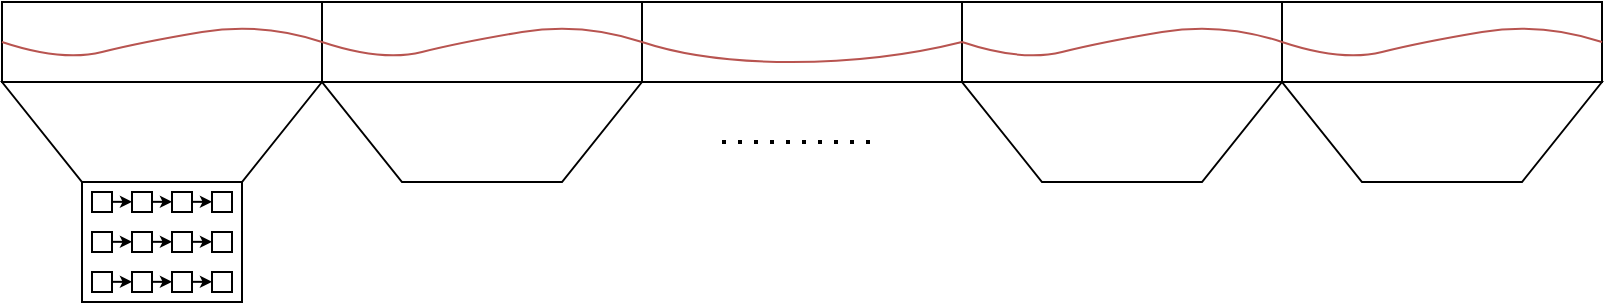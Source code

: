 <mxfile version="26.2.4">
  <diagram name="因果解耦学习" id="Xn1MKm5G6cUb3gmnLiGP">
    <mxGraphModel dx="153" dy="105" grid="1" gridSize="10" guides="1" tooltips="1" connect="1" arrows="1" fold="1" page="1" pageScale="1" pageWidth="827" pageHeight="1169" math="0" shadow="0">
      <root>
        <mxCell id="0" />
        <mxCell id="1" parent="0" />
        <mxCell id="1oDXLKxFo-u_jyNa0GS2-1" value="" style="rounded=0;whiteSpace=wrap;html=1;" vertex="1" parent="1">
          <mxGeometry x="10" y="40" width="160" height="40" as="geometry" />
        </mxCell>
        <mxCell id="1oDXLKxFo-u_jyNa0GS2-2" value="" style="rounded=0;whiteSpace=wrap;html=1;" vertex="1" parent="1">
          <mxGeometry x="170" y="40" width="160" height="40" as="geometry" />
        </mxCell>
        <mxCell id="1oDXLKxFo-u_jyNa0GS2-3" value="" style="rounded=0;whiteSpace=wrap;html=1;" vertex="1" parent="1">
          <mxGeometry x="330" y="40" width="160" height="40" as="geometry" />
        </mxCell>
        <mxCell id="1oDXLKxFo-u_jyNa0GS2-4" value="" style="rounded=0;whiteSpace=wrap;html=1;" vertex="1" parent="1">
          <mxGeometry x="490" y="40" width="160" height="40" as="geometry" />
        </mxCell>
        <mxCell id="1oDXLKxFo-u_jyNa0GS2-5" value="" style="rounded=0;whiteSpace=wrap;html=1;" vertex="1" parent="1">
          <mxGeometry x="650" y="40" width="160" height="40" as="geometry" />
        </mxCell>
        <mxCell id="1oDXLKxFo-u_jyNa0GS2-6" value="" style="curved=1;endArrow=none;html=1;rounded=0;startFill=0;entryX=0;entryY=0.5;entryDx=0;entryDy=0;fillColor=#f8cecc;strokeColor=#b85450;" edge="1" parent="1" target="1oDXLKxFo-u_jyNa0GS2-2">
          <mxGeometry width="50" height="50" relative="1" as="geometry">
            <mxPoint x="10" y="60" as="sourcePoint" />
            <mxPoint x="200" y="70" as="targetPoint" />
            <Array as="points">
              <mxPoint x="40" y="70" />
              <mxPoint x="80" y="60" />
              <mxPoint x="140" y="50" />
            </Array>
          </mxGeometry>
        </mxCell>
        <mxCell id="1oDXLKxFo-u_jyNa0GS2-7" value="" style="curved=1;endArrow=none;html=1;rounded=0;startFill=0;entryX=0;entryY=0.5;entryDx=0;entryDy=0;fillColor=#f8cecc;strokeColor=#b85450;" edge="1" parent="1">
          <mxGeometry width="50" height="50" relative="1" as="geometry">
            <mxPoint x="170" y="60" as="sourcePoint" />
            <mxPoint x="330" y="60" as="targetPoint" />
            <Array as="points">
              <mxPoint x="200" y="70" />
              <mxPoint x="240" y="60" />
              <mxPoint x="300" y="50" />
            </Array>
          </mxGeometry>
        </mxCell>
        <mxCell id="1oDXLKxFo-u_jyNa0GS2-8" value="" style="curved=1;endArrow=none;html=1;rounded=0;startFill=0;entryX=0;entryY=0.5;entryDx=0;entryDy=0;fillColor=#f8cecc;strokeColor=#b85450;" edge="1" parent="1">
          <mxGeometry width="50" height="50" relative="1" as="geometry">
            <mxPoint x="330" y="60" as="sourcePoint" />
            <mxPoint x="490" y="60" as="targetPoint" />
            <Array as="points">
              <mxPoint x="360" y="70" />
              <mxPoint x="450" y="70" />
            </Array>
          </mxGeometry>
        </mxCell>
        <mxCell id="1oDXLKxFo-u_jyNa0GS2-9" value="" style="curved=1;endArrow=none;html=1;rounded=0;startFill=0;entryX=0;entryY=0.5;entryDx=0;entryDy=0;fillColor=#f8cecc;strokeColor=#b85450;" edge="1" parent="1">
          <mxGeometry width="50" height="50" relative="1" as="geometry">
            <mxPoint x="490" y="60" as="sourcePoint" />
            <mxPoint x="650" y="60" as="targetPoint" />
            <Array as="points">
              <mxPoint x="520" y="70" />
              <mxPoint x="560" y="60" />
              <mxPoint x="620" y="50" />
            </Array>
          </mxGeometry>
        </mxCell>
        <mxCell id="1oDXLKxFo-u_jyNa0GS2-10" value="" style="curved=1;endArrow=none;html=1;rounded=0;startFill=0;entryX=0;entryY=0.5;entryDx=0;entryDy=0;fillColor=#f8cecc;strokeColor=#b85450;" edge="1" parent="1">
          <mxGeometry width="50" height="50" relative="1" as="geometry">
            <mxPoint x="650" y="60" as="sourcePoint" />
            <mxPoint x="810" y="60" as="targetPoint" />
            <Array as="points">
              <mxPoint x="680" y="70" />
              <mxPoint x="720" y="60" />
              <mxPoint x="780" y="50" />
            </Array>
          </mxGeometry>
        </mxCell>
        <mxCell id="1oDXLKxFo-u_jyNa0GS2-11" value="" style="rounded=0;whiteSpace=wrap;html=1;" vertex="1" parent="1">
          <mxGeometry x="50" y="130" width="80" height="60" as="geometry" />
        </mxCell>
        <mxCell id="1oDXLKxFo-u_jyNa0GS2-12" value="" style="shape=trapezoid;perimeter=trapezoidPerimeter;whiteSpace=wrap;html=1;fixedSize=1;rotation=-180;size=40;" vertex="1" parent="1">
          <mxGeometry x="10" y="80" width="160" height="50" as="geometry" />
        </mxCell>
        <mxCell id="1oDXLKxFo-u_jyNa0GS2-13" value="" style="shape=trapezoid;perimeter=trapezoidPerimeter;whiteSpace=wrap;html=1;fixedSize=1;rotation=-180;size=40;" vertex="1" parent="1">
          <mxGeometry x="170" y="80" width="160" height="50" as="geometry" />
        </mxCell>
        <mxCell id="1oDXLKxFo-u_jyNa0GS2-14" value="" style="shape=trapezoid;perimeter=trapezoidPerimeter;whiteSpace=wrap;html=1;fixedSize=1;rotation=-180;size=40;" vertex="1" parent="1">
          <mxGeometry x="490" y="80" width="160" height="50" as="geometry" />
        </mxCell>
        <mxCell id="1oDXLKxFo-u_jyNa0GS2-15" value="" style="shape=trapezoid;perimeter=trapezoidPerimeter;whiteSpace=wrap;html=1;fixedSize=1;rotation=-180;size=40;" vertex="1" parent="1">
          <mxGeometry x="650" y="80" width="160" height="50" as="geometry" />
        </mxCell>
        <mxCell id="1oDXLKxFo-u_jyNa0GS2-16" value="" style="endArrow=none;dashed=1;html=1;dashPattern=1 3;strokeWidth=2;rounded=0;" edge="1" parent="1">
          <mxGeometry width="50" height="50" relative="1" as="geometry">
            <mxPoint x="370" y="110" as="sourcePoint" />
            <mxPoint x="450" y="110" as="targetPoint" />
          </mxGeometry>
        </mxCell>
        <mxCell id="1oDXLKxFo-u_jyNa0GS2-17" value="" style="rounded=0;whiteSpace=wrap;html=1;" vertex="1" parent="1">
          <mxGeometry x="55" y="135" width="10" height="10" as="geometry" />
        </mxCell>
        <mxCell id="1oDXLKxFo-u_jyNa0GS2-18" value="" style="rounded=0;whiteSpace=wrap;html=1;" vertex="1" parent="1">
          <mxGeometry x="75" y="135" width="10" height="10" as="geometry" />
        </mxCell>
        <mxCell id="1oDXLKxFo-u_jyNa0GS2-19" value="" style="rounded=0;whiteSpace=wrap;html=1;" vertex="1" parent="1">
          <mxGeometry x="95" y="135" width="10" height="10" as="geometry" />
        </mxCell>
        <mxCell id="1oDXLKxFo-u_jyNa0GS2-20" value="" style="rounded=0;whiteSpace=wrap;html=1;" vertex="1" parent="1">
          <mxGeometry x="115" y="135" width="10" height="10" as="geometry" />
        </mxCell>
        <mxCell id="1oDXLKxFo-u_jyNa0GS2-25" value="" style="rounded=0;whiteSpace=wrap;html=1;" vertex="1" parent="1">
          <mxGeometry x="55" y="155" width="10" height="10" as="geometry" />
        </mxCell>
        <mxCell id="1oDXLKxFo-u_jyNa0GS2-26" value="" style="rounded=0;whiteSpace=wrap;html=1;" vertex="1" parent="1">
          <mxGeometry x="75" y="155" width="10" height="10" as="geometry" />
        </mxCell>
        <mxCell id="1oDXLKxFo-u_jyNa0GS2-27" value="" style="rounded=0;whiteSpace=wrap;html=1;" vertex="1" parent="1">
          <mxGeometry x="95" y="155" width="10" height="10" as="geometry" />
        </mxCell>
        <mxCell id="1oDXLKxFo-u_jyNa0GS2-28" value="" style="rounded=0;whiteSpace=wrap;html=1;" vertex="1" parent="1">
          <mxGeometry x="115" y="155" width="10" height="10" as="geometry" />
        </mxCell>
        <mxCell id="1oDXLKxFo-u_jyNa0GS2-29" value="" style="rounded=0;whiteSpace=wrap;html=1;" vertex="1" parent="1">
          <mxGeometry x="55" y="175" width="10" height="10" as="geometry" />
        </mxCell>
        <mxCell id="1oDXLKxFo-u_jyNa0GS2-30" value="" style="rounded=0;whiteSpace=wrap;html=1;" vertex="1" parent="1">
          <mxGeometry x="75" y="175" width="10" height="10" as="geometry" />
        </mxCell>
        <mxCell id="1oDXLKxFo-u_jyNa0GS2-31" value="" style="rounded=0;whiteSpace=wrap;html=1;" vertex="1" parent="1">
          <mxGeometry x="95" y="175" width="10" height="10" as="geometry" />
        </mxCell>
        <mxCell id="1oDXLKxFo-u_jyNa0GS2-32" value="" style="rounded=0;whiteSpace=wrap;html=1;" vertex="1" parent="1">
          <mxGeometry x="115" y="175" width="10" height="10" as="geometry" />
        </mxCell>
        <mxCell id="1oDXLKxFo-u_jyNa0GS2-33" value="" style="endArrow=classic;html=1;rounded=0;endSize=3;startSize=3;" edge="1" parent="1">
          <mxGeometry width="50" height="50" relative="1" as="geometry">
            <mxPoint x="105" y="159.92" as="sourcePoint" />
            <mxPoint x="115" y="159.92" as="targetPoint" />
          </mxGeometry>
        </mxCell>
        <mxCell id="1oDXLKxFo-u_jyNa0GS2-34" value="" style="endArrow=classic;html=1;rounded=0;endSize=3;startSize=3;" edge="1" parent="1">
          <mxGeometry width="50" height="50" relative="1" as="geometry">
            <mxPoint x="105" y="139.92" as="sourcePoint" />
            <mxPoint x="115" y="139.92" as="targetPoint" />
          </mxGeometry>
        </mxCell>
        <mxCell id="1oDXLKxFo-u_jyNa0GS2-35" value="" style="endArrow=classic;html=1;rounded=0;endSize=3;startSize=3;" edge="1" parent="1">
          <mxGeometry width="50" height="50" relative="1" as="geometry">
            <mxPoint x="105" y="179.92" as="sourcePoint" />
            <mxPoint x="115" y="179.92" as="targetPoint" />
          </mxGeometry>
        </mxCell>
        <mxCell id="1oDXLKxFo-u_jyNa0GS2-36" value="" style="endArrow=classic;html=1;rounded=0;endSize=3;startSize=3;" edge="1" parent="1">
          <mxGeometry width="50" height="50" relative="1" as="geometry">
            <mxPoint x="85" y="159.92" as="sourcePoint" />
            <mxPoint x="95" y="159.92" as="targetPoint" />
          </mxGeometry>
        </mxCell>
        <mxCell id="1oDXLKxFo-u_jyNa0GS2-37" value="" style="endArrow=classic;html=1;rounded=0;endSize=3;startSize=3;" edge="1" parent="1">
          <mxGeometry width="50" height="50" relative="1" as="geometry">
            <mxPoint x="85" y="139.92" as="sourcePoint" />
            <mxPoint x="95" y="139.92" as="targetPoint" />
          </mxGeometry>
        </mxCell>
        <mxCell id="1oDXLKxFo-u_jyNa0GS2-38" value="" style="endArrow=classic;html=1;rounded=0;endSize=3;startSize=3;" edge="1" parent="1">
          <mxGeometry width="50" height="50" relative="1" as="geometry">
            <mxPoint x="65" y="139.92" as="sourcePoint" />
            <mxPoint x="75" y="139.92" as="targetPoint" />
          </mxGeometry>
        </mxCell>
        <mxCell id="1oDXLKxFo-u_jyNa0GS2-39" value="" style="endArrow=classic;html=1;rounded=0;endSize=3;startSize=3;" edge="1" parent="1">
          <mxGeometry width="50" height="50" relative="1" as="geometry">
            <mxPoint x="65" y="159.92" as="sourcePoint" />
            <mxPoint x="75" y="159.92" as="targetPoint" />
          </mxGeometry>
        </mxCell>
        <mxCell id="1oDXLKxFo-u_jyNa0GS2-40" value="" style="endArrow=classic;html=1;rounded=0;endSize=3;startSize=3;" edge="1" parent="1">
          <mxGeometry width="50" height="50" relative="1" as="geometry">
            <mxPoint x="85" y="179.92" as="sourcePoint" />
            <mxPoint x="95" y="179.92" as="targetPoint" />
          </mxGeometry>
        </mxCell>
        <mxCell id="1oDXLKxFo-u_jyNa0GS2-41" value="" style="endArrow=classic;html=1;rounded=0;endSize=3;startSize=3;" edge="1" parent="1">
          <mxGeometry width="50" height="50" relative="1" as="geometry">
            <mxPoint x="65" y="179.92" as="sourcePoint" />
            <mxPoint x="75" y="179.92" as="targetPoint" />
          </mxGeometry>
        </mxCell>
      </root>
    </mxGraphModel>
  </diagram>
</mxfile>
